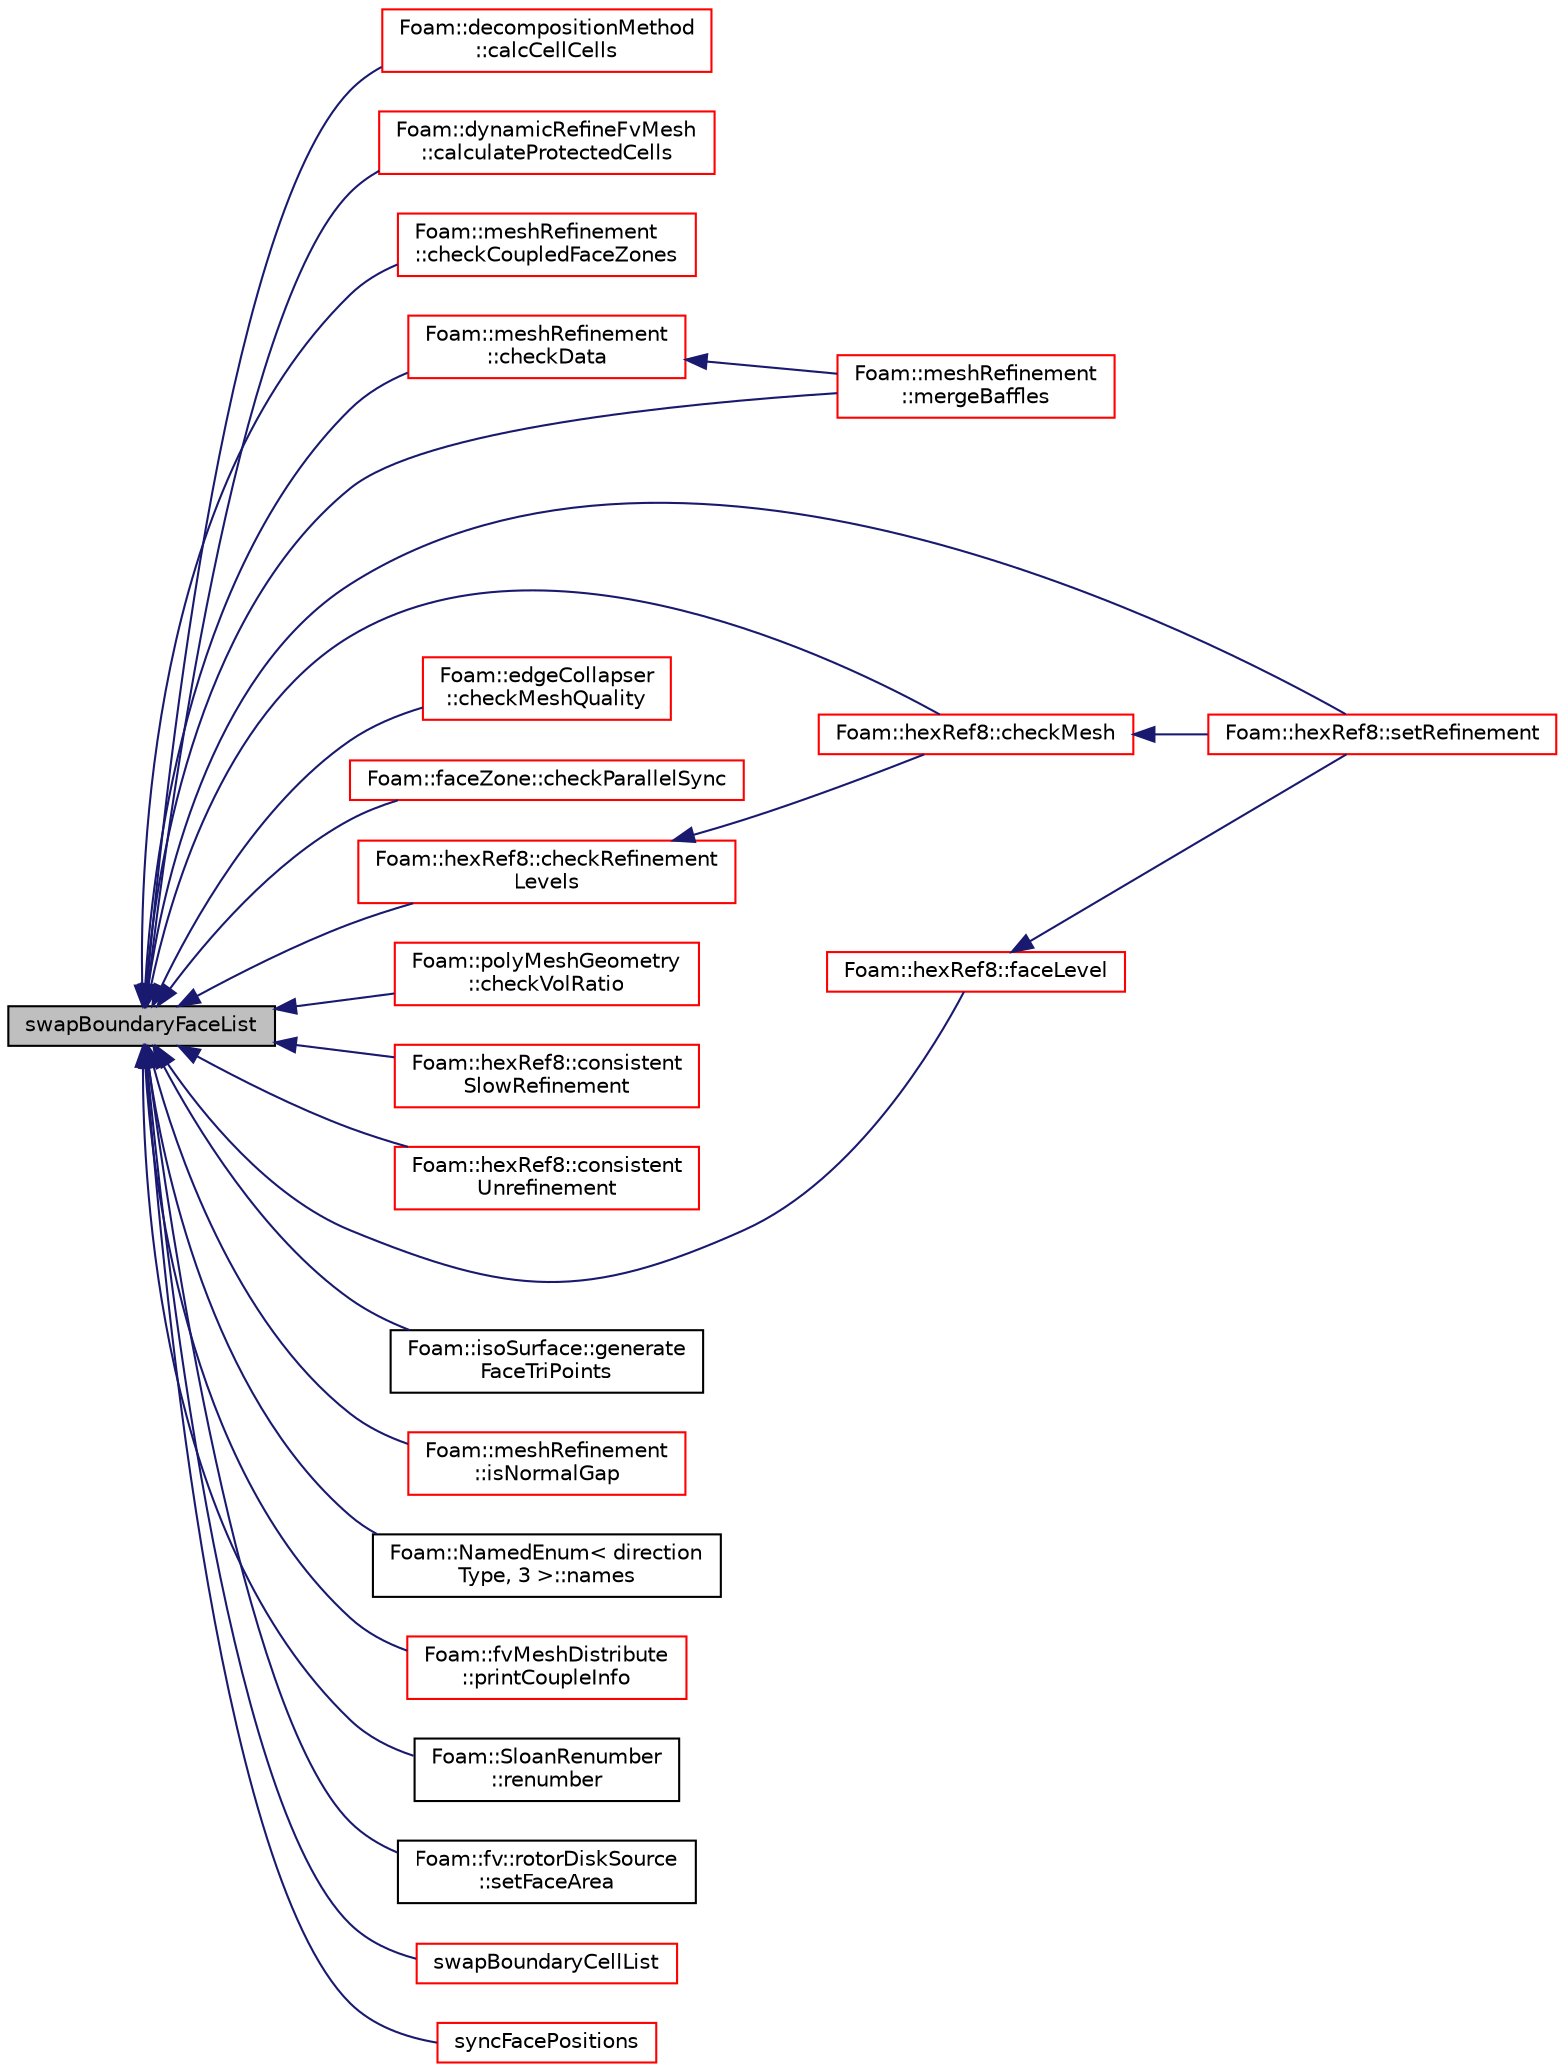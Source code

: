 digraph "swapBoundaryFaceList"
{
  bgcolor="transparent";
  edge [fontname="Helvetica",fontsize="10",labelfontname="Helvetica",labelfontsize="10"];
  node [fontname="Helvetica",fontsize="10",shape=record];
  rankdir="LR";
  Node5988 [label="swapBoundaryFaceList",height=0.2,width=0.4,color="black", fillcolor="grey75", style="filled", fontcolor="black"];
  Node5988 -> Node5989 [dir="back",color="midnightblue",fontsize="10",style="solid",fontname="Helvetica"];
  Node5989 [label="Foam::decompositionMethod\l::calcCellCells",height=0.2,width=0.4,color="red",URL="$a29949.html#a86727d8c968e3ae5d8f394879e2b3c8a",tooltip="Helper: determine (local or global) cellCells from mesh. "];
  Node5988 -> Node5995 [dir="back",color="midnightblue",fontsize="10",style="solid",fontname="Helvetica"];
  Node5995 [label="Foam::dynamicRefineFvMesh\l::calculateProtectedCells",height=0.2,width=0.4,color="red",URL="$a22109.html#accc0b203ae4eb1d37740e95bf57708fa",tooltip="Calculate cells that cannot be refined since would trigger. "];
  Node5988 -> Node5997 [dir="back",color="midnightblue",fontsize="10",style="solid",fontname="Helvetica"];
  Node5997 [label="Foam::meshRefinement\l::checkCoupledFaceZones",height=0.2,width=0.4,color="red",URL="$a25857.html#a9ba55ad37b0d2cb2314d246df7da8040",tooltip="Helper function: check that face zones are synced. "];
  Node5988 -> Node6000 [dir="back",color="midnightblue",fontsize="10",style="solid",fontname="Helvetica"];
  Node6000 [label="Foam::meshRefinement\l::checkData",height=0.2,width=0.4,color="red",URL="$a25857.html#a2c4ac7a26c8a7aeb644c5d0f345f3f4e",tooltip="Debugging: check that all faces still obey start()>end() "];
  Node6000 -> Node6002 [dir="back",color="midnightblue",fontsize="10",style="solid",fontname="Helvetica"];
  Node6002 [label="Foam::meshRefinement\l::mergeBaffles",height=0.2,width=0.4,color="red",URL="$a25857.html#aa959f1ef1377d3a4eaac5ff099280e50",tooltip="Merge baffles. Gets pairs of faces. "];
  Node5988 -> Node6005 [dir="back",color="midnightblue",fontsize="10",style="solid",fontname="Helvetica"];
  Node6005 [label="Foam::hexRef8::checkMesh",height=0.2,width=0.4,color="red",URL="$a22413.html#a432ff341842268fa21b8363e6b2c45b9",tooltip="Debug: Check coupled mesh for correctness. "];
  Node6005 -> Node6012 [dir="back",color="midnightblue",fontsize="10",style="solid",fontname="Helvetica"];
  Node6012 [label="Foam::hexRef8::setRefinement",height=0.2,width=0.4,color="red",URL="$a22413.html#a59cb8a999be096950b6cc4f7c457426b",tooltip="Insert refinement. All selected cells will be split into 8. "];
  Node5988 -> Node6016 [dir="back",color="midnightblue",fontsize="10",style="solid",fontname="Helvetica"];
  Node6016 [label="Foam::edgeCollapser\l::checkMeshQuality",height=0.2,width=0.4,color="red",URL="$a22401.html#a05c592dbdbe3fcc0728c2595750b5982",tooltip="Check mesh and mark points on faces in error. "];
  Node5988 -> Node6020 [dir="back",color="midnightblue",fontsize="10",style="solid",fontname="Helvetica"];
  Node6020 [label="Foam::faceZone::checkParallelSync",height=0.2,width=0.4,color="red",URL="$a28665.html#ae0d853449ed62624abe28bda852337c6",tooltip="Check whether all procs have faces synchronised. Return. "];
  Node5988 -> Node6109 [dir="back",color="midnightblue",fontsize="10",style="solid",fontname="Helvetica"];
  Node6109 [label="Foam::hexRef8::checkRefinement\lLevels",height=0.2,width=0.4,color="red",URL="$a22413.html#a02570ed86624586145fa5b8bb20a2d12",tooltip="Debug: Check 2:1 consistency across faces. "];
  Node6109 -> Node6005 [dir="back",color="midnightblue",fontsize="10",style="solid",fontname="Helvetica"];
  Node5988 -> Node6110 [dir="back",color="midnightblue",fontsize="10",style="solid",fontname="Helvetica"];
  Node6110 [label="Foam::polyMeshGeometry\l::checkVolRatio",height=0.2,width=0.4,color="red",URL="$a22309.html#aa63d73334ea3f55a0fd59896924c6eb5",tooltip="Cell volume ratio of neighbouring cells (1 for regular mesh) "];
  Node5988 -> Node6009 [dir="back",color="midnightblue",fontsize="10",style="solid",fontname="Helvetica"];
  Node6009 [label="Foam::hexRef8::consistent\lSlowRefinement",height=0.2,width=0.4,color="red",URL="$a22413.html#a11f117689e45448afaf2192041730bc8",tooltip="Like consistentRefinement but slower: "];
  Node5988 -> Node6014 [dir="back",color="midnightblue",fontsize="10",style="solid",fontname="Helvetica"];
  Node6014 [label="Foam::hexRef8::consistent\lUnrefinement",height=0.2,width=0.4,color="red",URL="$a22413.html#abf9b3d2f2aab0f68bcd539d27b46cfcf",tooltip="Given proposed. "];
  Node5988 -> Node6136 [dir="back",color="midnightblue",fontsize="10",style="solid",fontname="Helvetica"];
  Node6136 [label="Foam::hexRef8::faceLevel",height=0.2,width=0.4,color="red",URL="$a22413.html#ac66af0825e27fea70e129da1dd74290a",tooltip="Gets level such that the face has four points <= level. "];
  Node6136 -> Node6012 [dir="back",color="midnightblue",fontsize="10",style="solid",fontname="Helvetica"];
  Node5988 -> Node6137 [dir="back",color="midnightblue",fontsize="10",style="solid",fontname="Helvetica"];
  Node6137 [label="Foam::isoSurface::generate\lFaceTriPoints",height=0.2,width=0.4,color="black",URL="$a30621.html#a1034457d125c8730a27303a7db39b6e5"];
  Node5988 -> Node6138 [dir="back",color="midnightblue",fontsize="10",style="solid",fontname="Helvetica"];
  Node6138 [label="Foam::meshRefinement\l::isNormalGap",height=0.2,width=0.4,color="red",URL="$a25857.html#af365c9ae7eac2dfa4704132b0468a65b",tooltip="Is local topology a small gap normal to the test vector. "];
  Node5988 -> Node6002 [dir="back",color="midnightblue",fontsize="10",style="solid",fontname="Helvetica"];
  Node5988 -> Node6067 [dir="back",color="midnightblue",fontsize="10",style="solid",fontname="Helvetica"];
  Node6067 [label="Foam::NamedEnum\< direction\lType, 3 \>::names",height=0.2,width=0.4,color="black",URL="$a27113.html#a7350da3a0edd92cd11e6c479c9967dc8"];
  Node5988 -> Node6060 [dir="back",color="midnightblue",fontsize="10",style="solid",fontname="Helvetica"];
  Node6060 [label="Foam::fvMeshDistribute\l::printCoupleInfo",height=0.2,width=0.4,color="red",URL="$a22197.html#a0b2e9e5ba94679bbc5d807ecf02687e2",tooltip="Print some info on coupling data. "];
  Node5988 -> Node6140 [dir="back",color="midnightblue",fontsize="10",style="solid",fontname="Helvetica"];
  Node6140 [label="Foam::SloanRenumber\l::renumber",height=0.2,width=0.4,color="black",URL="$a30317.html#a43e03f902cbbeb39d4552a7e1cee9e73",tooltip="Return the order in which cells need to be visited, i.e. "];
  Node5988 -> Node6141 [dir="back",color="midnightblue",fontsize="10",style="solid",fontname="Helvetica"];
  Node6141 [label="Foam::fv::rotorDiskSource\l::setFaceArea",height=0.2,width=0.4,color="black",URL="$a24629.html#a161ab2dd610fa2868ae3529d99faf5d9",tooltip="Set the face areas per cell, and optionally correct the rotor axis. "];
  Node5988 -> Node6012 [dir="back",color="midnightblue",fontsize="10",style="solid",fontname="Helvetica"];
  Node5988 -> Node6142 [dir="back",color="midnightblue",fontsize="10",style="solid",fontname="Helvetica"];
  Node6142 [label="swapBoundaryCellList",height=0.2,width=0.4,color="red",URL="$a28657.html#ac509eef6db47b0b87366229f2fb017f9",tooltip="Swap to obtain neighbour cell values for all boundary faces. "];
  Node5988 -> Node6154 [dir="back",color="midnightblue",fontsize="10",style="solid",fontname="Helvetica"];
  Node6154 [label="syncFacePositions",height=0.2,width=0.4,color="red",URL="$a28657.html#a7ae518045a79b8f299ca4d64db0b96b4",tooltip="Synchronize locations on all mesh faces. "];
}
